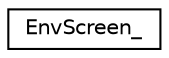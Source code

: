 digraph "Graphical Class Hierarchy"
{
  edge [fontname="Helvetica",fontsize="10",labelfontname="Helvetica",labelfontsize="10"];
  node [fontname="Helvetica",fontsize="10",shape=record];
  rankdir="LR";
  Node0 [label="EnvScreen_",height=0.2,width=0.4,color="black", fillcolor="white", style="filled",URL="$structEnvScreen__.html"];
}
